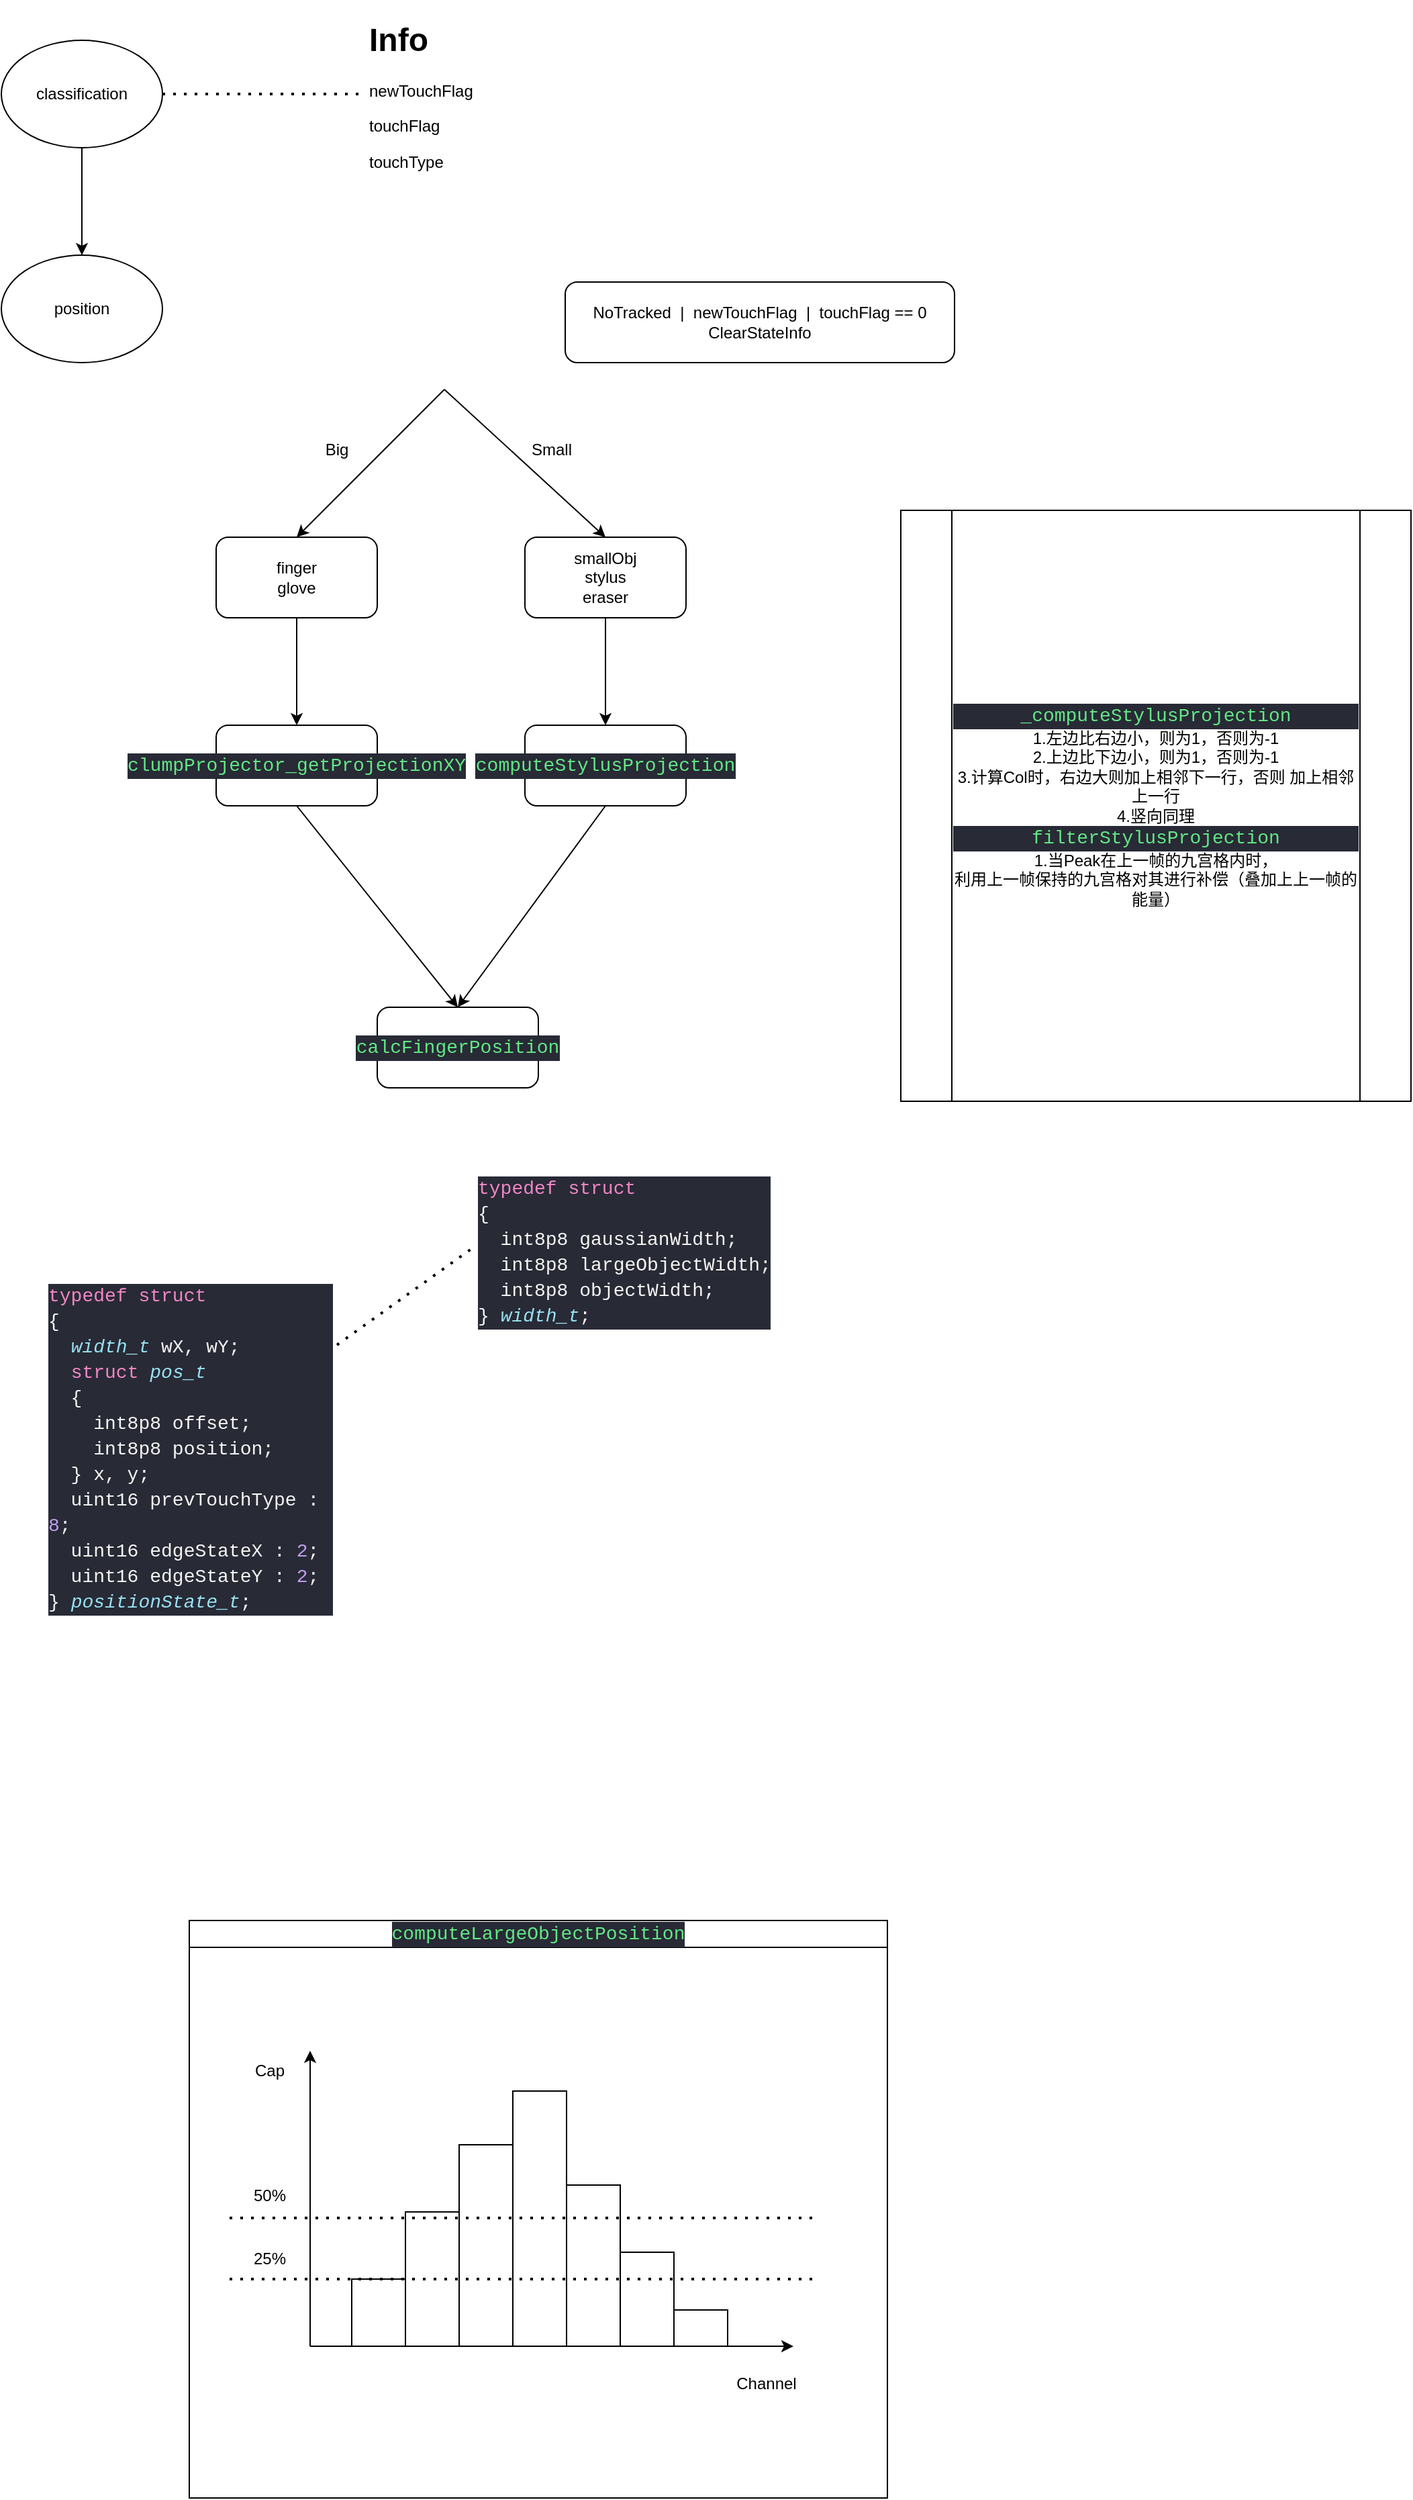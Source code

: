 <mxfile version="20.7.4" type="github">
  <diagram id="oSFIHF5zlqG9GgeVl_dD" name="第 1 页">
    <mxGraphModel dx="1387" dy="796" grid="1" gridSize="10" guides="1" tooltips="1" connect="1" arrows="1" fold="1" page="1" pageScale="1" pageWidth="827" pageHeight="1169" math="0" shadow="0">
      <root>
        <mxCell id="0" />
        <mxCell id="1" parent="0" />
        <mxCell id="0IlvafFRPzkkb1Gv7v1U-1" value="classification" style="ellipse;whiteSpace=wrap;html=1;" parent="1" vertex="1">
          <mxGeometry x="50" y="60" width="120" height="80" as="geometry" />
        </mxCell>
        <mxCell id="0IlvafFRPzkkb1Gv7v1U-2" value="position" style="ellipse;whiteSpace=wrap;html=1;" parent="1" vertex="1">
          <mxGeometry x="50" y="220" width="120" height="80" as="geometry" />
        </mxCell>
        <mxCell id="TW8lcBPUU3Kzq9wHCnhU-1" value="&lt;h1&gt;Info&lt;/h1&gt;&lt;p&gt;newTouchFlag&lt;/p&gt;&lt;p&gt;touchFlag&lt;/p&gt;&lt;p&gt;touchType&lt;/p&gt;" style="text;html=1;strokeColor=none;fillColor=none;spacing=5;spacingTop=-20;whiteSpace=wrap;overflow=hidden;rounded=0;" vertex="1" parent="1">
          <mxGeometry x="319" y="40" width="190" height="120" as="geometry" />
        </mxCell>
        <mxCell id="TW8lcBPUU3Kzq9wHCnhU-2" value="" style="endArrow=none;dashed=1;html=1;dashPattern=1 3;strokeWidth=2;rounded=0;exitX=1;exitY=0.5;exitDx=0;exitDy=0;entryX=0;entryY=0.5;entryDx=0;entryDy=0;" edge="1" parent="1" source="0IlvafFRPzkkb1Gv7v1U-1" target="TW8lcBPUU3Kzq9wHCnhU-1">
          <mxGeometry width="50" height="50" relative="1" as="geometry">
            <mxPoint x="390" y="60" as="sourcePoint" />
            <mxPoint x="440" y="10" as="targetPoint" />
          </mxGeometry>
        </mxCell>
        <mxCell id="TW8lcBPUU3Kzq9wHCnhU-3" value="" style="endArrow=classic;html=1;rounded=0;exitX=0.5;exitY=1;exitDx=0;exitDy=0;entryX=0.5;entryY=0;entryDx=0;entryDy=0;" edge="1" parent="1" source="0IlvafFRPzkkb1Gv7v1U-1" target="0IlvafFRPzkkb1Gv7v1U-2">
          <mxGeometry width="50" height="50" relative="1" as="geometry">
            <mxPoint x="390" y="290" as="sourcePoint" />
            <mxPoint x="440" y="240" as="targetPoint" />
          </mxGeometry>
        </mxCell>
        <mxCell id="TW8lcBPUU3Kzq9wHCnhU-4" value="NoTracked&amp;nbsp; |&amp;nbsp; newTouchFlag&amp;nbsp; |&amp;nbsp; touchFlag == 0&lt;br&gt;ClearStateInfo" style="rounded=1;whiteSpace=wrap;html=1;" vertex="1" parent="1">
          <mxGeometry x="470" y="240" width="290" height="60" as="geometry" />
        </mxCell>
        <mxCell id="TW8lcBPUU3Kzq9wHCnhU-7" value="finger&lt;br&gt;glove" style="rounded=1;whiteSpace=wrap;html=1;" vertex="1" parent="1">
          <mxGeometry x="210" y="430" width="120" height="60" as="geometry" />
        </mxCell>
        <mxCell id="TW8lcBPUU3Kzq9wHCnhU-8" value="smallObj&lt;br&gt;stylus&lt;br&gt;eraser" style="rounded=1;whiteSpace=wrap;html=1;" vertex="1" parent="1">
          <mxGeometry x="440" y="430" width="120" height="60" as="geometry" />
        </mxCell>
        <mxCell id="TW8lcBPUU3Kzq9wHCnhU-9" value="" style="endArrow=classic;html=1;rounded=0;entryX=0.5;entryY=0;entryDx=0;entryDy=0;" edge="1" parent="1" target="TW8lcBPUU3Kzq9wHCnhU-8">
          <mxGeometry width="50" height="50" relative="1" as="geometry">
            <mxPoint x="380" y="320" as="sourcePoint" />
            <mxPoint x="440" y="230" as="targetPoint" />
          </mxGeometry>
        </mxCell>
        <mxCell id="TW8lcBPUU3Kzq9wHCnhU-10" value="" style="endArrow=classic;html=1;rounded=0;entryX=0.5;entryY=0;entryDx=0;entryDy=0;" edge="1" parent="1">
          <mxGeometry width="50" height="50" relative="1" as="geometry">
            <mxPoint x="380" y="320" as="sourcePoint" />
            <mxPoint x="270" y="430" as="targetPoint" />
          </mxGeometry>
        </mxCell>
        <mxCell id="TW8lcBPUU3Kzq9wHCnhU-11" value="Big" style="text;html=1;strokeColor=none;fillColor=none;align=center;verticalAlign=middle;whiteSpace=wrap;rounded=0;" vertex="1" parent="1">
          <mxGeometry x="270" y="350" width="60" height="30" as="geometry" />
        </mxCell>
        <mxCell id="TW8lcBPUU3Kzq9wHCnhU-12" value="Small" style="text;html=1;strokeColor=none;fillColor=none;align=center;verticalAlign=middle;whiteSpace=wrap;rounded=0;" vertex="1" parent="1">
          <mxGeometry x="430" y="350" width="60" height="30" as="geometry" />
        </mxCell>
        <mxCell id="TW8lcBPUU3Kzq9wHCnhU-13" value="&lt;div style=&quot;color: rgb(246, 246, 244); background-color: rgb(40, 42, 54); font-family: Consolas, &amp;quot;Courier New&amp;quot;, monospace; font-size: 14px; line-height: 19px;&quot;&gt;&lt;span style=&quot;color: #62e884;&quot;&gt;clumpProjector_getProjectionXY&lt;/span&gt;&lt;/div&gt;" style="rounded=1;whiteSpace=wrap;html=1;" vertex="1" parent="1">
          <mxGeometry x="210" y="570" width="120" height="60" as="geometry" />
        </mxCell>
        <mxCell id="TW8lcBPUU3Kzq9wHCnhU-14" value="&lt;div style=&quot;color: rgb(246, 246, 244); background-color: rgb(40, 42, 54); font-family: Consolas, &amp;quot;Courier New&amp;quot;, monospace; font-size: 14px; line-height: 19px;&quot;&gt;&lt;span style=&quot;color: #62e884;&quot;&gt;computeStylusProjection&lt;/span&gt;&lt;/div&gt;" style="rounded=1;whiteSpace=wrap;html=1;" vertex="1" parent="1">
          <mxGeometry x="440" y="570" width="120" height="60" as="geometry" />
        </mxCell>
        <mxCell id="TW8lcBPUU3Kzq9wHCnhU-15" value="" style="endArrow=classic;html=1;rounded=0;exitX=0.5;exitY=1;exitDx=0;exitDy=0;" edge="1" parent="1" source="TW8lcBPUU3Kzq9wHCnhU-7" target="TW8lcBPUU3Kzq9wHCnhU-13">
          <mxGeometry width="50" height="50" relative="1" as="geometry">
            <mxPoint x="390" y="720" as="sourcePoint" />
            <mxPoint x="440" y="670" as="targetPoint" />
          </mxGeometry>
        </mxCell>
        <mxCell id="TW8lcBPUU3Kzq9wHCnhU-16" value="" style="endArrow=classic;html=1;rounded=0;exitX=0.5;exitY=1;exitDx=0;exitDy=0;" edge="1" parent="1" source="TW8lcBPUU3Kzq9wHCnhU-8" target="TW8lcBPUU3Kzq9wHCnhU-14">
          <mxGeometry width="50" height="50" relative="1" as="geometry">
            <mxPoint x="390" y="720" as="sourcePoint" />
            <mxPoint x="440" y="670" as="targetPoint" />
          </mxGeometry>
        </mxCell>
        <mxCell id="TW8lcBPUU3Kzq9wHCnhU-17" value="&lt;div style=&quot;color: rgb(246, 246, 244); background-color: rgb(40, 42, 54); font-family: Consolas, &amp;quot;Courier New&amp;quot;, monospace; font-size: 14px; line-height: 19px;&quot;&gt;&lt;span style=&quot;color: #62e884;&quot;&gt;calcFingerPosition&lt;/span&gt;&lt;/div&gt;" style="rounded=1;whiteSpace=wrap;html=1;" vertex="1" parent="1">
          <mxGeometry x="330" y="780" width="120" height="60" as="geometry" />
        </mxCell>
        <mxCell id="TW8lcBPUU3Kzq9wHCnhU-18" value="" style="endArrow=classic;html=1;rounded=0;exitX=0.5;exitY=1;exitDx=0;exitDy=0;entryX=0.5;entryY=0;entryDx=0;entryDy=0;" edge="1" parent="1" source="TW8lcBPUU3Kzq9wHCnhU-13" target="TW8lcBPUU3Kzq9wHCnhU-17">
          <mxGeometry width="50" height="50" relative="1" as="geometry">
            <mxPoint x="390" y="720" as="sourcePoint" />
            <mxPoint x="440" y="670" as="targetPoint" />
          </mxGeometry>
        </mxCell>
        <mxCell id="TW8lcBPUU3Kzq9wHCnhU-19" value="" style="endArrow=classic;html=1;rounded=0;exitX=0.5;exitY=1;exitDx=0;exitDy=0;entryX=0.5;entryY=0;entryDx=0;entryDy=0;" edge="1" parent="1" source="TW8lcBPUU3Kzq9wHCnhU-14" target="TW8lcBPUU3Kzq9wHCnhU-17">
          <mxGeometry width="50" height="50" relative="1" as="geometry">
            <mxPoint x="390" y="720" as="sourcePoint" />
            <mxPoint x="440" y="670" as="targetPoint" />
          </mxGeometry>
        </mxCell>
        <mxCell id="TW8lcBPUU3Kzq9wHCnhU-20" value="&lt;div style=&quot;color: rgb(246, 246, 244); background-color: rgb(40, 42, 54); font-family: Consolas, &amp;quot;Courier New&amp;quot;, monospace; font-size: 14px; line-height: 19px;&quot;&gt;&lt;span style=&quot;color: rgb(98, 232, 132);&quot;&gt;_computeStylusProjection&lt;/span&gt;&lt;br&gt;&lt;/div&gt;1.左边比右边小，则为1，否则为-1&lt;br&gt;2.上边比下边小，则为1，否则为-1&lt;br&gt;3.计算Col时，右边大则加上相邻下一行，否则 加上相邻上一行&lt;br&gt;4.竖向同理&lt;br&gt;&lt;div style=&quot;color: rgb(246, 246, 244); background-color: rgb(40, 42, 54); font-family: Consolas, &amp;quot;Courier New&amp;quot;, monospace; font-size: 14px; line-height: 19px;&quot;&gt;&lt;span style=&quot;color: #62e884;&quot;&gt;filterStylusProjection&lt;/span&gt;&lt;/div&gt;1.当Peak在上一帧的九宫格内时，&lt;br&gt;利用上一帧保持的九宫格对其进行补偿（叠加上上一帧的能量）" style="shape=process;whiteSpace=wrap;html=1;backgroundOutline=1;" vertex="1" parent="1">
          <mxGeometry x="720" y="410" width="380" height="440" as="geometry" />
        </mxCell>
        <mxCell id="TW8lcBPUU3Kzq9wHCnhU-21" value="&lt;h1&gt;&lt;div style=&quot;color: rgb(246, 246, 244); background-color: rgb(40, 42, 54); font-family: Consolas, &amp;quot;Courier New&amp;quot;, monospace; font-weight: normal; font-size: 14px; line-height: 19px;&quot;&gt;&lt;div&gt;&lt;span style=&quot;color: #f286c4;&quot;&gt;typedef&lt;/span&gt; &lt;span style=&quot;color: #f286c4;&quot;&gt;struct&lt;/span&gt;&lt;/div&gt;&lt;div&gt;{&lt;/div&gt;&lt;div&gt;&amp;nbsp; &lt;span style=&quot;color: #97e1f1;font-style: italic;&quot;&gt;width_t&lt;/span&gt; wX, wY;&lt;/div&gt;&lt;div&gt;&amp;nbsp; &lt;span style=&quot;color: #f286c4;&quot;&gt;struct&lt;/span&gt; &lt;span style=&quot;color: #97e1f1;font-style: italic;&quot;&gt;pos_t&lt;/span&gt;&lt;/div&gt;&lt;div&gt;&amp;nbsp; {&lt;/div&gt;&lt;div&gt;&amp;nbsp; &amp;nbsp; int8p8 offset;&lt;/div&gt;&lt;div&gt;&amp;nbsp; &amp;nbsp; int8p8 position;&lt;/div&gt;&lt;div&gt;&amp;nbsp; } x, y;&lt;/div&gt;&lt;div&gt;&amp;nbsp; uint16 prevTouchType : &lt;span style=&quot;color: #bf9eee;&quot;&gt;8&lt;/span&gt;;&lt;/div&gt;&lt;div&gt;&amp;nbsp; uint16 edgeStateX : &lt;span style=&quot;color: #bf9eee;&quot;&gt;2&lt;/span&gt;;&lt;/div&gt;&lt;div&gt;&amp;nbsp; uint16 edgeStateY : &lt;span style=&quot;color: #bf9eee;&quot;&gt;2&lt;/span&gt;;&lt;/div&gt;&lt;div&gt;} &lt;span style=&quot;color: #97e1f1;font-style: italic;&quot;&gt;positionState_t&lt;/span&gt;;&lt;/div&gt;&lt;/div&gt;&lt;/h1&gt;" style="text;html=1;strokeColor=none;fillColor=none;spacing=5;spacingTop=-20;whiteSpace=wrap;overflow=hidden;rounded=0;" vertex="1" parent="1">
          <mxGeometry x="80" y="980" width="220" height="260" as="geometry" />
        </mxCell>
        <mxCell id="TW8lcBPUU3Kzq9wHCnhU-22" value="&lt;h1&gt;&lt;div style=&quot;color: rgb(246, 246, 244); background-color: rgb(40, 42, 54); font-family: Consolas, &amp;quot;Courier New&amp;quot;, monospace; font-weight: normal; font-size: 14px; line-height: 19px;&quot;&gt;&lt;div&gt;&lt;span style=&quot;color: #f286c4;&quot;&gt;typedef&lt;/span&gt; &lt;span style=&quot;color: #f286c4;&quot;&gt;struct&lt;/span&gt;&lt;/div&gt;&lt;div&gt;{&lt;/div&gt;&lt;div&gt;&amp;nbsp; int8p8 gaussianWidth;&lt;/div&gt;&lt;div&gt;&amp;nbsp; int8p8 largeObjectWidth;&lt;/div&gt;&lt;div&gt;&amp;nbsp; int8p8 objectWidth;&lt;/div&gt;&lt;div&gt;} &lt;span style=&quot;color: #97e1f1;font-style: italic;&quot;&gt;width_t&lt;/span&gt;;&lt;/div&gt;&lt;/div&gt;&lt;/h1&gt;" style="text;html=1;strokeColor=none;fillColor=none;spacing=5;spacingTop=-20;whiteSpace=wrap;overflow=hidden;rounded=0;" vertex="1" parent="1">
          <mxGeometry x="400" y="900" width="240" height="120" as="geometry" />
        </mxCell>
        <mxCell id="TW8lcBPUU3Kzq9wHCnhU-23" value="" style="endArrow=none;dashed=1;html=1;dashPattern=1 3;strokeWidth=2;rounded=0;entryX=0;entryY=0.5;entryDx=0;entryDy=0;" edge="1" parent="1" source="TW8lcBPUU3Kzq9wHCnhU-21" target="TW8lcBPUU3Kzq9wHCnhU-22">
          <mxGeometry width="50" height="50" relative="1" as="geometry">
            <mxPoint x="290" y="1030" as="sourcePoint" />
            <mxPoint x="530" y="940" as="targetPoint" />
          </mxGeometry>
        </mxCell>
        <mxCell id="TW8lcBPUU3Kzq9wHCnhU-29" value="&lt;div style=&quot;color: rgb(246, 246, 244); background-color: rgb(40, 42, 54); font-family: Consolas, &amp;quot;Courier New&amp;quot;, monospace; font-weight: normal; font-size: 14px; line-height: 19px;&quot;&gt;&lt;span style=&quot;color: #62e884;&quot;&gt;computeLargeObjectPosition&lt;/span&gt;&lt;/div&gt;" style="swimlane;whiteSpace=wrap;html=1;startSize=20;" vertex="1" parent="1">
          <mxGeometry x="190" y="1460" width="520" height="430" as="geometry" />
        </mxCell>
        <mxCell id="TW8lcBPUU3Kzq9wHCnhU-35" value="" style="rounded=0;whiteSpace=wrap;html=1;" vertex="1" parent="TW8lcBPUU3Kzq9wHCnhU-29">
          <mxGeometry x="241" y="127" width="40" height="190" as="geometry" />
        </mxCell>
        <mxCell id="TW8lcBPUU3Kzq9wHCnhU-36" value="" style="rounded=0;whiteSpace=wrap;html=1;" vertex="1" parent="TW8lcBPUU3Kzq9wHCnhU-29">
          <mxGeometry x="321" y="247" width="40" height="70" as="geometry" />
        </mxCell>
        <mxCell id="TW8lcBPUU3Kzq9wHCnhU-34" value="" style="rounded=0;whiteSpace=wrap;html=1;" vertex="1" parent="TW8lcBPUU3Kzq9wHCnhU-29">
          <mxGeometry x="281" y="197" width="40" height="120" as="geometry" />
        </mxCell>
        <mxCell id="TW8lcBPUU3Kzq9wHCnhU-37" value="" style="rounded=0;whiteSpace=wrap;html=1;" vertex="1" parent="TW8lcBPUU3Kzq9wHCnhU-29">
          <mxGeometry x="201" y="167" width="40" height="150" as="geometry" />
        </mxCell>
        <mxCell id="TW8lcBPUU3Kzq9wHCnhU-38" value="" style="rounded=0;whiteSpace=wrap;html=1;" vertex="1" parent="TW8lcBPUU3Kzq9wHCnhU-29">
          <mxGeometry x="161" y="217" width="40" height="100" as="geometry" />
        </mxCell>
        <mxCell id="TW8lcBPUU3Kzq9wHCnhU-39" value="" style="rounded=0;whiteSpace=wrap;html=1;" vertex="1" parent="TW8lcBPUU3Kzq9wHCnhU-29">
          <mxGeometry x="121" y="267" width="40" height="50" as="geometry" />
        </mxCell>
        <mxCell id="TW8lcBPUU3Kzq9wHCnhU-43" value="Cap" style="text;html=1;strokeColor=none;fillColor=none;align=center;verticalAlign=middle;whiteSpace=wrap;rounded=0;" vertex="1" parent="TW8lcBPUU3Kzq9wHCnhU-29">
          <mxGeometry x="30" y="97" width="60" height="30" as="geometry" />
        </mxCell>
        <mxCell id="TW8lcBPUU3Kzq9wHCnhU-44" value="Channel" style="text;html=1;strokeColor=none;fillColor=none;align=center;verticalAlign=middle;whiteSpace=wrap;rounded=0;" vertex="1" parent="TW8lcBPUU3Kzq9wHCnhU-29">
          <mxGeometry x="400" y="330" width="60" height="30" as="geometry" />
        </mxCell>
        <mxCell id="TW8lcBPUU3Kzq9wHCnhU-45" value="" style="rounded=0;whiteSpace=wrap;html=1;" vertex="1" parent="TW8lcBPUU3Kzq9wHCnhU-29">
          <mxGeometry x="361" y="290" width="40" height="27" as="geometry" />
        </mxCell>
        <mxCell id="TW8lcBPUU3Kzq9wHCnhU-47" value="" style="endArrow=none;dashed=1;html=1;dashPattern=1 3;strokeWidth=2;rounded=0;" edge="1" parent="TW8lcBPUU3Kzq9wHCnhU-29">
          <mxGeometry width="50" height="50" relative="1" as="geometry">
            <mxPoint x="30" y="221.5" as="sourcePoint" />
            <mxPoint x="470" y="221.5" as="targetPoint" />
          </mxGeometry>
        </mxCell>
        <mxCell id="TW8lcBPUU3Kzq9wHCnhU-46" value="" style="endArrow=none;dashed=1;html=1;dashPattern=1 3;strokeWidth=2;rounded=0;" edge="1" parent="TW8lcBPUU3Kzq9wHCnhU-29">
          <mxGeometry width="50" height="50" relative="1" as="geometry">
            <mxPoint x="30" y="267" as="sourcePoint" />
            <mxPoint x="470" y="267" as="targetPoint" />
          </mxGeometry>
        </mxCell>
        <mxCell id="TW8lcBPUU3Kzq9wHCnhU-48" value="50%" style="text;html=1;strokeColor=none;fillColor=none;align=center;verticalAlign=middle;whiteSpace=wrap;rounded=0;" vertex="1" parent="TW8lcBPUU3Kzq9wHCnhU-29">
          <mxGeometry x="30" y="190" width="60" height="30" as="geometry" />
        </mxCell>
        <mxCell id="TW8lcBPUU3Kzq9wHCnhU-49" value="25%" style="text;html=1;strokeColor=none;fillColor=none;align=center;verticalAlign=middle;whiteSpace=wrap;rounded=0;" vertex="1" parent="TW8lcBPUU3Kzq9wHCnhU-29">
          <mxGeometry x="30" y="237" width="60" height="30" as="geometry" />
        </mxCell>
        <mxCell id="TW8lcBPUU3Kzq9wHCnhU-30" value="" style="endArrow=classic;html=1;rounded=0;" edge="1" parent="1">
          <mxGeometry width="50" height="50" relative="1" as="geometry">
            <mxPoint x="280" y="1777" as="sourcePoint" />
            <mxPoint x="640" y="1777" as="targetPoint" />
          </mxGeometry>
        </mxCell>
        <mxCell id="TW8lcBPUU3Kzq9wHCnhU-31" value="" style="endArrow=classic;html=1;rounded=0;" edge="1" parent="1">
          <mxGeometry width="50" height="50" relative="1" as="geometry">
            <mxPoint x="280" y="1777" as="sourcePoint" />
            <mxPoint x="280" y="1557" as="targetPoint" />
          </mxGeometry>
        </mxCell>
      </root>
    </mxGraphModel>
  </diagram>
</mxfile>
